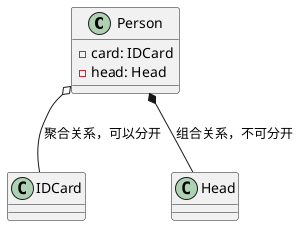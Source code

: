 @startuml
class Person{
- card: IDCard
- head: Head
}
class IDCard{
}
class Head{
}
Person *-- Head: 组合关系，不可分开
Person o-- IDCard: 聚合关系，可以分开
@enduml